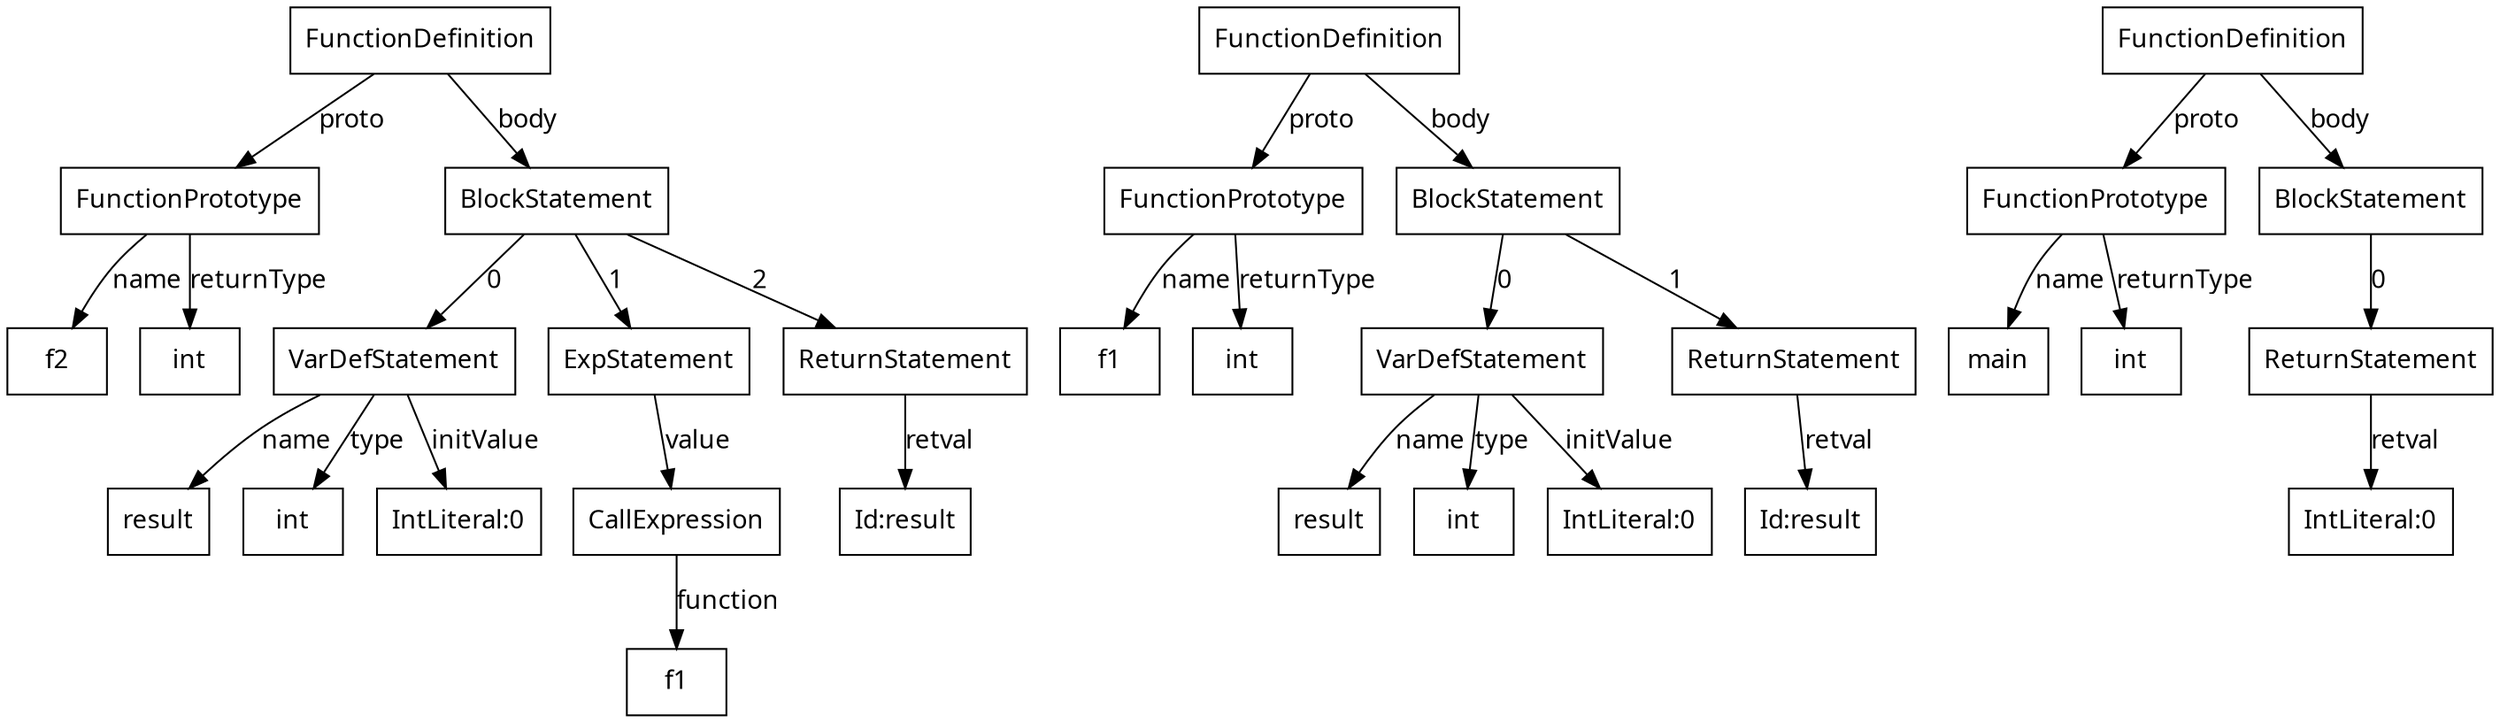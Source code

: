 digraph g {
node[shape = box, fontname = "Fira Code Light"]
edge[fontname = "Fira Code Light", splines = line]
12704768 [label="FunctionDefinition"]
12704768 -> 12691720 [label="proto"]
12704768 -> 12649512 [label="body"]
12691720 [label="FunctionPrototype"]
12691720 -> 1 [label="name"]
1 [label="f2"]
12691720 -> 2 [label="returnType"]
2 [label="int"]
12649512 [label="BlockStatement"]
12649512 -> 12720928 [label=0]
12649512 -> 12704832 [label=1]
12649512 -> 12705536 [label=2]
12720928 [label="VarDefStatement"]
12720928 -> 3 [label="name"]
3 [label="result"]
12720928 -> 4 [label="type"]
4 [label="int"]
12720928 -> 12704512 [label="initValue"]
12704512 [label="IntLiteral:0"]
12704832 [label="ExpStatement"]
12704832 -> 12692136 [label="value"]
12692136 [label="CallExpression"]
12692136 -> 5 [label="function"]
5 [label="f1"]
12705536 [label="ReturnStatement"]
12705536 -> 12679576 [label="retval"]
12679576 [label="Id:result"]
12705280 [label="FunctionDefinition"]
12705280 -> 12690992 [label="proto"]
12705280 -> 12649800 [label="body"]
12690992 [label="FunctionPrototype"]
12690992 -> 6 [label="name"]
6 [label="f1"]
12690992 -> 7 [label="returnType"]
7 [label="int"]
12649800 [label="BlockStatement"]
12649800 -> 12719584 [label=0]
12649800 -> 12705984 [label=1]
12719584 [label="VarDefStatement"]
12719584 -> 8 [label="name"]
8 [label="result"]
12719584 -> 9 [label="type"]
9 [label="int"]
12719584 -> 12705920 [label="initValue"]
12705920 [label="IntLiteral:0"]
12705984 [label="ReturnStatement"]
12705984 -> 12680984 [label="retval"]
12680984 [label="Id:result"]
12706368 [label="FunctionDefinition"]
12706368 -> 12692032 [label="proto"]
12706368 -> 12649872 [label="body"]
12692032 [label="FunctionPrototype"]
12692032 -> 10 [label="name"]
10 [label="main"]
12692032 -> 11 [label="returnType"]
11 [label="int"]
12649872 [label="BlockStatement"]
12649872 -> 12706304 [label=0]
12706304 [label="ReturnStatement"]
12706304 -> 12705600 [label="retval"]
12705600 [label="IntLiteral:0"]
}

